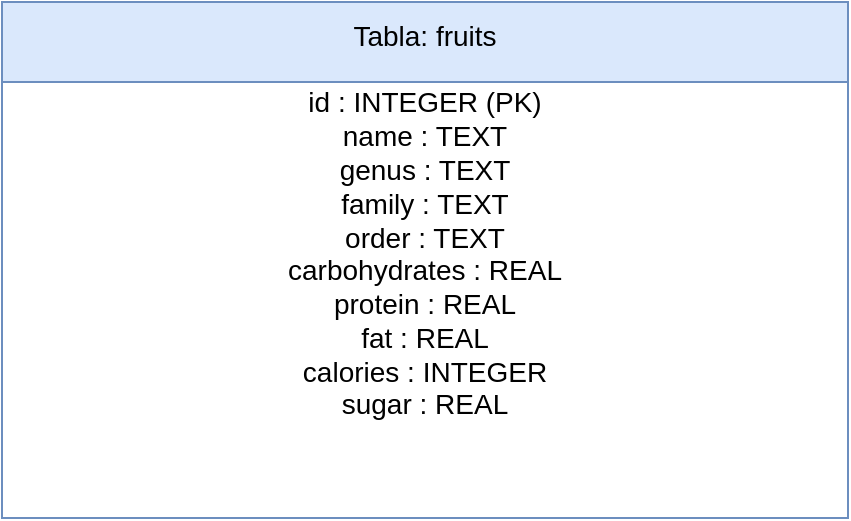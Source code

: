 <mxfile version="26.2.8">
  <diagram name="Modelo de Datos - Fruits" id="modelodata">
    <mxGraphModel dx="874" dy="431" grid="1" gridSize="9" guides="1" tooltips="1" connect="1" arrows="1" fold="1" page="1" pageScale="1" pageWidth="827" pageHeight="1169" math="0" shadow="0">
      <root>
        <mxCell id="0" />
        <mxCell id="1" parent="0" />
        <mxCell id="2" value="Tabla: fruits&#xa;&#xa;id               : INTEGER (PK)&#xa;name             : TEXT&#xa;genus            : TEXT&#xa;family           : TEXT&#xa;order            : TEXT&#xa;carbohydrates    : REAL&#xa;protein          : REAL&#xa;fat              : REAL&#xa;calories         : INTEGER&#xa;sugar            : REAL" style="shape=swimlane;whiteSpace=wrap;html=1;fontSize=14;spacingTop=178;fillColor=#dae8fc;strokeColor=#6c8ebf;" parent="1" vertex="1">
          <mxGeometry x="151" y="102" width="423" height="258" as="geometry" />
        </mxCell>
      </root>
    </mxGraphModel>
  </diagram>
</mxfile>
